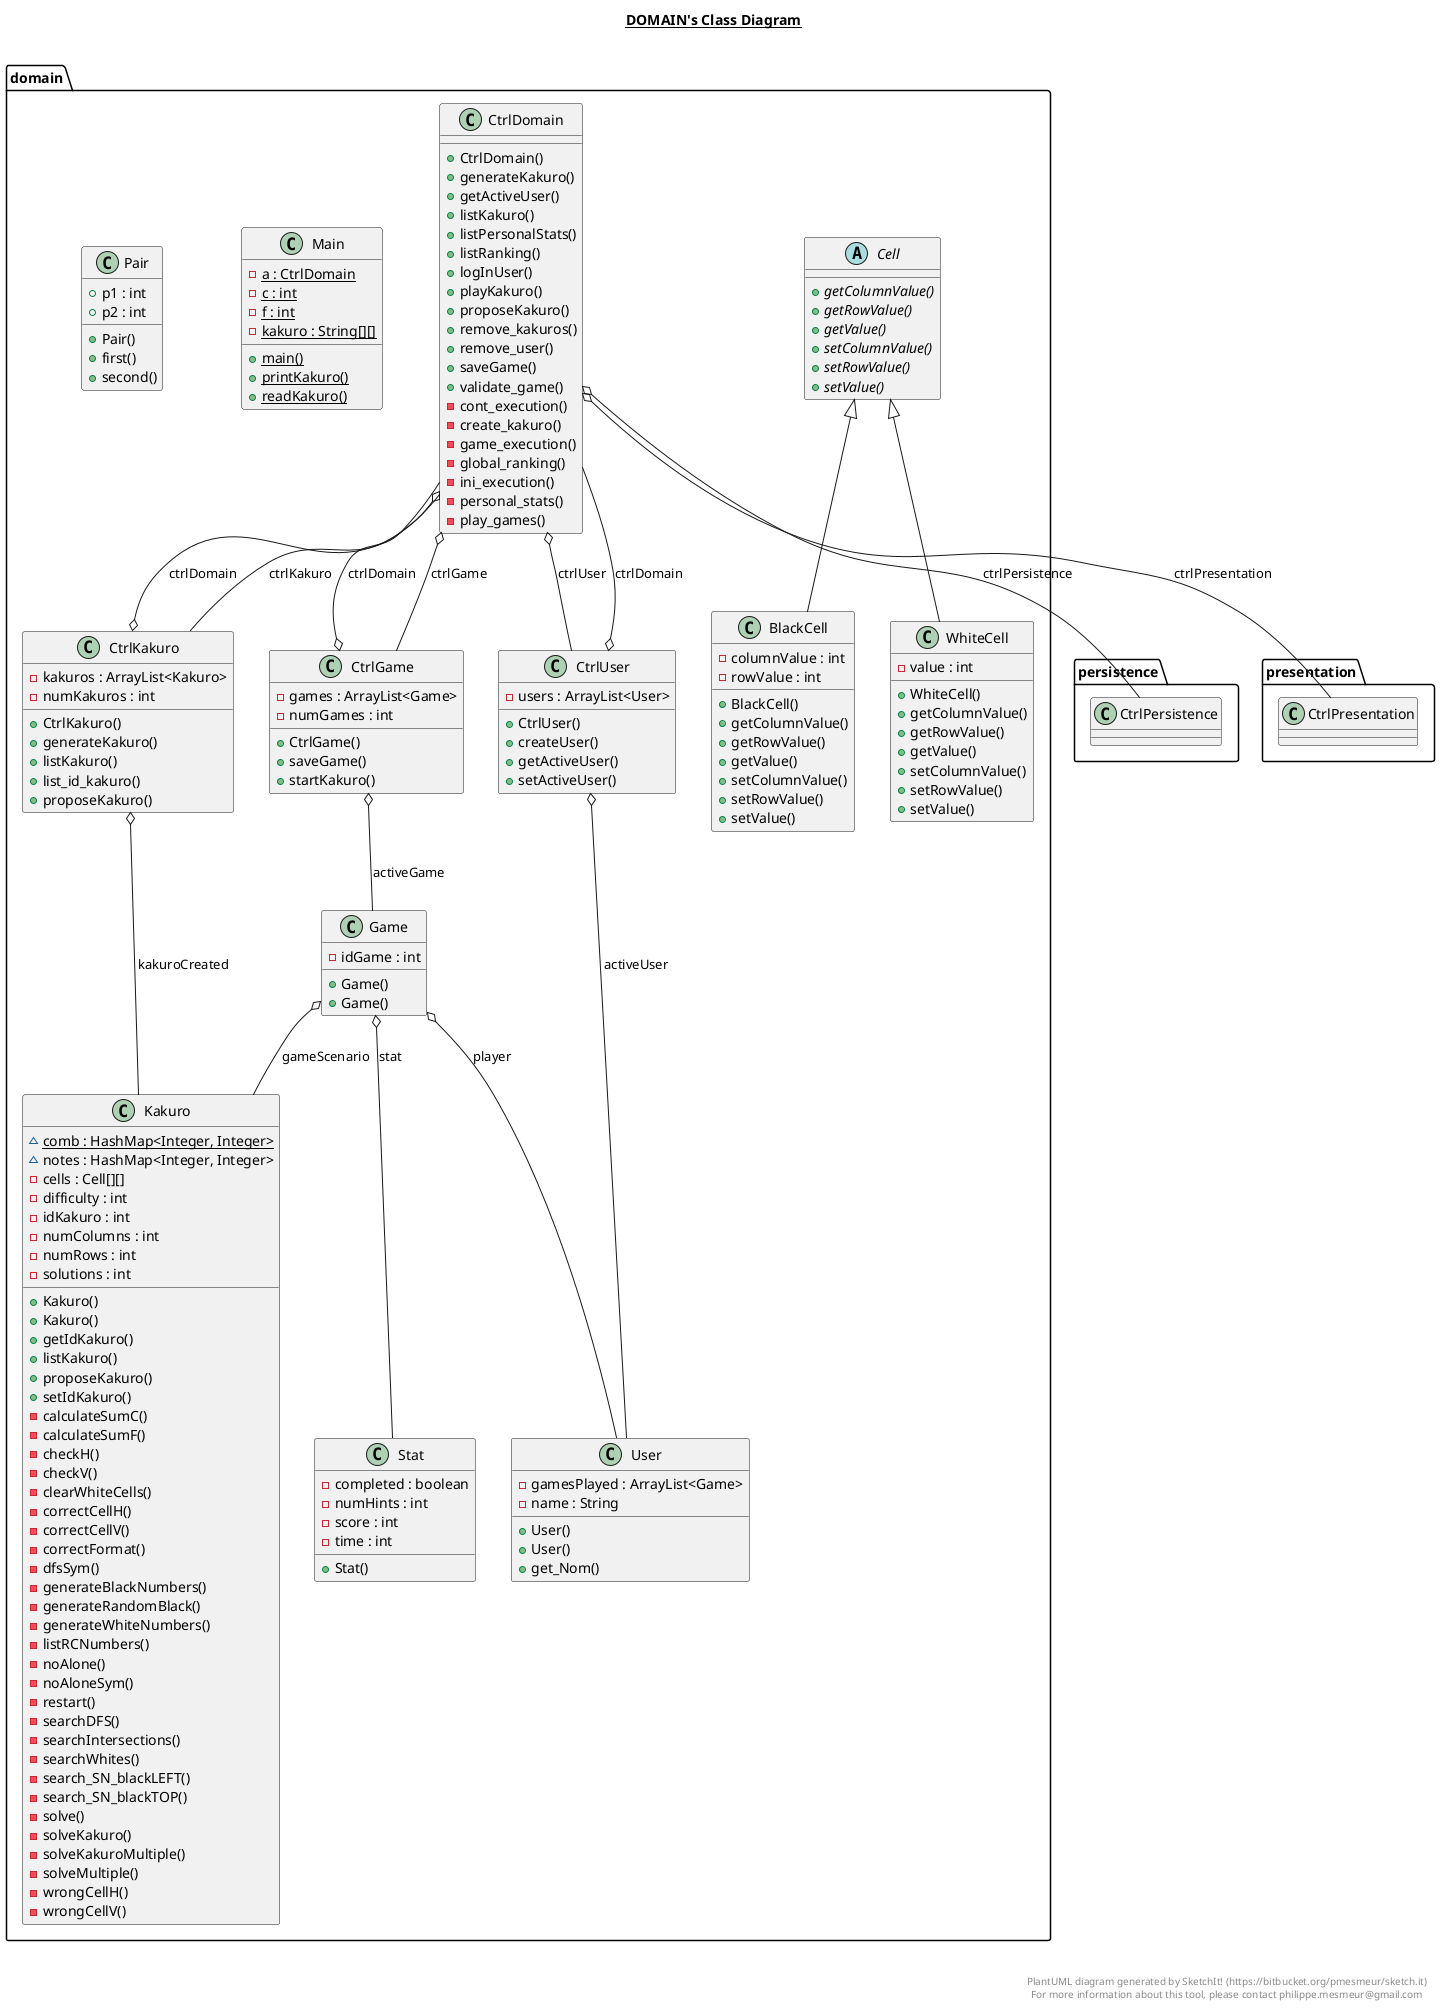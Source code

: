@startuml

title __DOMAIN's Class Diagram__\n

  namespace domain {
    class domain.BlackCell {
        - columnValue : int
        - rowValue : int
        + BlackCell()
        + getColumnValue()
        + getRowValue()
        + getValue()
        + setColumnValue()
        + setRowValue()
        + setValue()
    }
  }
  

  namespace domain {
    abstract class domain.Cell {
        {abstract} + getColumnValue()
        {abstract} + getRowValue()
        {abstract} + getValue()
        {abstract} + setColumnValue()
        {abstract} + setRowValue()
        {abstract} + setValue()
    }
  }
  

  namespace domain {
    class domain.CtrlDomain {
        + CtrlDomain()
        + generateKakuro()
        + getActiveUser()
        + listKakuro()
        + listPersonalStats()
        + listRanking()
        + logInUser()
        + playKakuro()
        + proposeKakuro()
        + remove_kakuros()
        + remove_user()
        + saveGame()
        + validate_game()
        - cont_execution()
        - create_kakuro()
        - game_execution()
        - global_ranking()
        - ini_execution()
        - personal_stats()
        - play_games()
    }
  }
  

  namespace domain {
    class domain.CtrlGame {
        - games : ArrayList<Game>
        - numGames : int
        + CtrlGame()
        + saveGame()
        + startKakuro()
    }
  }
  

  namespace domain {
    class domain.CtrlKakuro {
        - kakuros : ArrayList<Kakuro>
        - numKakuros : int
        + CtrlKakuro()
        + generateKakuro()
        + listKakuro()
        + list_id_kakuro()
        + proposeKakuro()
    }
  }
  

  namespace domain {
    class domain.CtrlUser {
        - users : ArrayList<User>
        + CtrlUser()
        + createUser()
        + getActiveUser()
        + setActiveUser()
    }
  }
  

  namespace domain {
    class domain.Game {
        - idGame : int
        + Game()
        + Game()
    }
  }
  

  namespace domain {
    class domain.Kakuro {
        {static} ~ comb : HashMap<Integer, Integer>
        ~ notes : HashMap<Integer, Integer>
        - cells : Cell[][]
        - difficulty : int
        - idKakuro : int
        - numColumns : int
        - numRows : int
        - solutions : int
        + Kakuro()
        + Kakuro()
        + getIdKakuro()
        + listKakuro()
        + proposeKakuro()
        + setIdKakuro()
        - calculateSumC()
        - calculateSumF()
        - checkH()
        - checkV()
        - clearWhiteCells()
        - correctCellH()
        - correctCellV()
        - correctFormat()
        - dfsSym()
        - generateBlackNumbers()
        - generateRandomBlack()
        - generateWhiteNumbers()
        - listRCNumbers()
        - noAlone()
        - noAloneSym()
        - restart()
        - searchDFS()
        - searchIntersections()
        - searchWhites()
        - search_SN_blackLEFT()
        - search_SN_blackTOP()
        - solve()
        - solveKakuro()
        - solveKakuroMultiple()
        - solveMultiple()
        - wrongCellH()
        - wrongCellV()
    }
  }
  

  namespace domain {
    class domain.Main {
        {static} - a : CtrlDomain
        {static} - c : int
        {static} - f : int
        {static} - kakuro : String[][]
        {static} + main()
        {static} + printKakuro()
        {static} + readKakuro()
    }
  }
  

  namespace domain {
    class domain.Pair {
        + p1 : int
        + p2 : int
        + Pair()
        + first()
        + second()
    }
  }
  

  namespace domain {
    class domain.Stat {
        - completed : boolean
        - numHints : int
        - score : int
        - time : int
        + Stat()
    }
  }
  

  namespace domain {
    class domain.User {
        - gamesPlayed : ArrayList<Game>
        - name : String
        + User()
        + User()
        + get_Nom()
    }
  }
  

  namespace domain {
    class domain.WhiteCell {
        - value : int
        + WhiteCell()
        + getColumnValue()
        + getRowValue()
        + getValue()
        + setColumnValue()
        + setRowValue()
        + setValue()
    }
  }
  

  domain.BlackCell -up-|> domain.Cell
  domain.CtrlDomain o-- domain.CtrlGame : ctrlGame
  domain.CtrlDomain o-- domain.CtrlKakuro : ctrlKakuro
  domain.CtrlDomain o-- persistence.CtrlPersistence : ctrlPersistence
  domain.CtrlDomain o-- presentation.CtrlPresentation : ctrlPresentation
  domain.CtrlDomain o-- domain.CtrlUser : ctrlUser
  domain.CtrlGame o-- domain.Game : activeGame
  domain.CtrlGame o-- domain.CtrlDomain : ctrlDomain
  domain.CtrlKakuro o-- domain.CtrlDomain : ctrlDomain
  domain.CtrlKakuro o-- domain.Kakuro : kakuroCreated
  domain.CtrlUser o-- domain.User : activeUser
  domain.CtrlUser o-- domain.CtrlDomain : ctrlDomain
  domain.Game o-- domain.Kakuro : gameScenario
  domain.Game o-- domain.User : player
  domain.Game o-- domain.Stat : stat
  domain.WhiteCell -up-|> domain.Cell


right footer


PlantUML diagram generated by SketchIt! (https://bitbucket.org/pmesmeur/sketch.it)
For more information about this tool, please contact philippe.mesmeur@gmail.com
endfooter

@enduml
